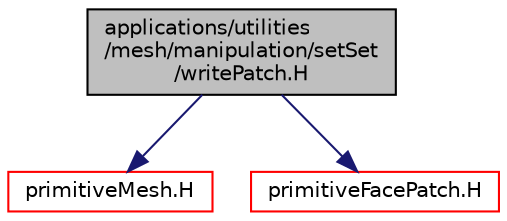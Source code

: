 digraph "applications/utilities/mesh/manipulation/setSet/writePatch.H"
{
  bgcolor="transparent";
  edge [fontname="Helvetica",fontsize="10",labelfontname="Helvetica",labelfontsize="10"];
  node [fontname="Helvetica",fontsize="10",shape=record];
  Node1 [label="applications/utilities\l/mesh/manipulation/setSet\l/writePatch.H",height=0.2,width=0.4,color="black", fillcolor="grey75", style="filled", fontcolor="black"];
  Node1 -> Node2 [color="midnightblue",fontsize="10",style="solid",fontname="Helvetica"];
  Node2 [label="primitiveMesh.H",height=0.2,width=0.4,color="red",URL="$a08886.html"];
  Node1 -> Node3 [color="midnightblue",fontsize="10",style="solid",fontname="Helvetica"];
  Node3 [label="primitiveFacePatch.H",height=0.2,width=0.4,color="red",URL="$a08911.html"];
}
